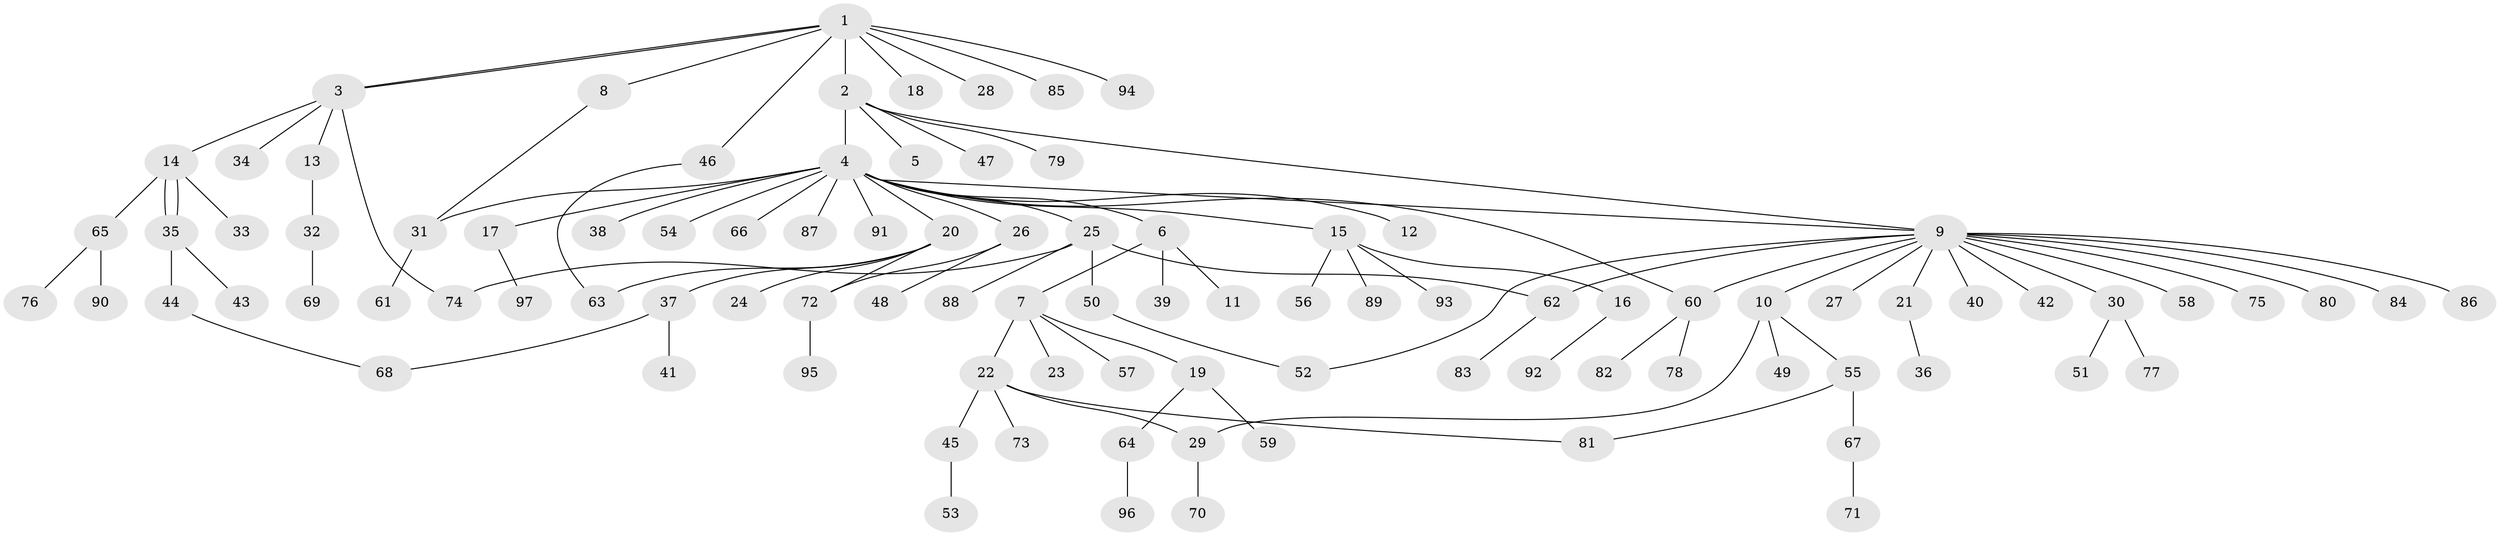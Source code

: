// coarse degree distribution, {11: 0.013513513513513514, 6: 0.02702702702702703, 14: 0.013513513513513514, 1: 0.5945945945945946, 3: 0.05405405405405406, 4: 0.02702702702702703, 2: 0.20270270270270271, 17: 0.013513513513513514, 5: 0.05405405405405406}
// Generated by graph-tools (version 1.1) at 2025/51/02/27/25 19:51:59]
// undirected, 97 vertices, 109 edges
graph export_dot {
graph [start="1"]
  node [color=gray90,style=filled];
  1;
  2;
  3;
  4;
  5;
  6;
  7;
  8;
  9;
  10;
  11;
  12;
  13;
  14;
  15;
  16;
  17;
  18;
  19;
  20;
  21;
  22;
  23;
  24;
  25;
  26;
  27;
  28;
  29;
  30;
  31;
  32;
  33;
  34;
  35;
  36;
  37;
  38;
  39;
  40;
  41;
  42;
  43;
  44;
  45;
  46;
  47;
  48;
  49;
  50;
  51;
  52;
  53;
  54;
  55;
  56;
  57;
  58;
  59;
  60;
  61;
  62;
  63;
  64;
  65;
  66;
  67;
  68;
  69;
  70;
  71;
  72;
  73;
  74;
  75;
  76;
  77;
  78;
  79;
  80;
  81;
  82;
  83;
  84;
  85;
  86;
  87;
  88;
  89;
  90;
  91;
  92;
  93;
  94;
  95;
  96;
  97;
  1 -- 2;
  1 -- 3;
  1 -- 3;
  1 -- 8;
  1 -- 18;
  1 -- 28;
  1 -- 46;
  1 -- 85;
  1 -- 94;
  2 -- 4;
  2 -- 5;
  2 -- 9;
  2 -- 47;
  2 -- 79;
  3 -- 13;
  3 -- 14;
  3 -- 34;
  3 -- 74;
  4 -- 6;
  4 -- 9;
  4 -- 12;
  4 -- 15;
  4 -- 17;
  4 -- 20;
  4 -- 25;
  4 -- 26;
  4 -- 31;
  4 -- 38;
  4 -- 54;
  4 -- 60;
  4 -- 66;
  4 -- 87;
  4 -- 91;
  6 -- 7;
  6 -- 11;
  6 -- 39;
  7 -- 19;
  7 -- 22;
  7 -- 23;
  7 -- 57;
  8 -- 31;
  9 -- 10;
  9 -- 21;
  9 -- 27;
  9 -- 30;
  9 -- 40;
  9 -- 42;
  9 -- 52;
  9 -- 58;
  9 -- 60;
  9 -- 62;
  9 -- 75;
  9 -- 80;
  9 -- 84;
  9 -- 86;
  10 -- 29;
  10 -- 49;
  10 -- 55;
  13 -- 32;
  14 -- 33;
  14 -- 35;
  14 -- 35;
  14 -- 65;
  15 -- 16;
  15 -- 56;
  15 -- 89;
  15 -- 93;
  16 -- 92;
  17 -- 97;
  19 -- 59;
  19 -- 64;
  20 -- 24;
  20 -- 37;
  20 -- 63;
  20 -- 72;
  21 -- 36;
  22 -- 29;
  22 -- 45;
  22 -- 73;
  22 -- 81;
  25 -- 50;
  25 -- 62;
  25 -- 74;
  25 -- 88;
  26 -- 48;
  26 -- 72;
  29 -- 70;
  30 -- 51;
  30 -- 77;
  31 -- 61;
  32 -- 69;
  35 -- 43;
  35 -- 44;
  37 -- 41;
  37 -- 68;
  44 -- 68;
  45 -- 53;
  46 -- 63;
  50 -- 52;
  55 -- 67;
  55 -- 81;
  60 -- 78;
  60 -- 82;
  62 -- 83;
  64 -- 96;
  65 -- 76;
  65 -- 90;
  67 -- 71;
  72 -- 95;
}
